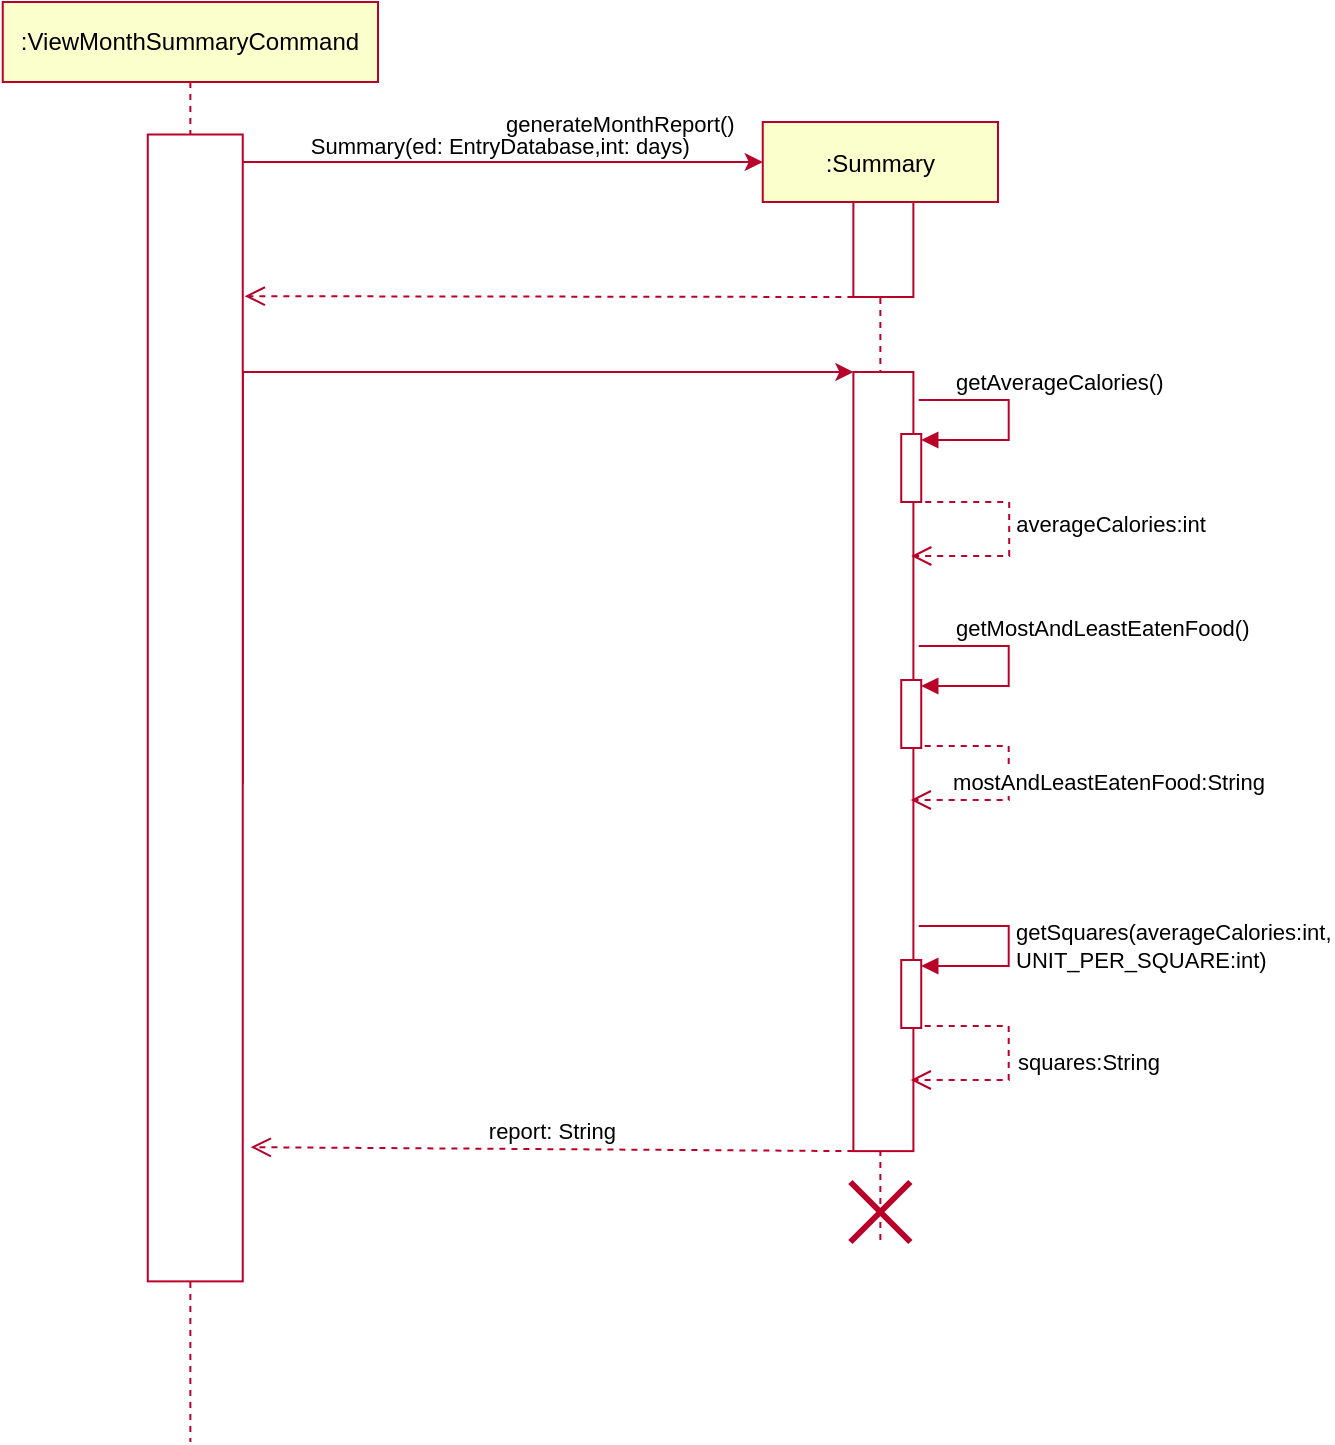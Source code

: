 <mxfile version="15.4.0" type="device"><diagram id="kgpKYQtTHZ0yAKxKKP6v" name="Page-1"><mxGraphModel dx="946" dy="627" grid="1" gridSize="10" guides="1" tooltips="1" connect="1" arrows="1" fold="1" page="1" pageScale="1" pageWidth="850" pageHeight="1100" math="0" shadow="0"><root><mxCell id="0"/><mxCell id="1" parent="0"/><mxCell id="3nuBFxr9cyL0pnOWT2aG-1" value=":Summary" style="shape=umlLifeline;perimeter=lifelinePerimeter;container=1;collapsible=0;recursiveResize=0;rounded=0;shadow=0;strokeWidth=1;fillColor=#fbffcc;strokeColor=#b90029;" parent="1" vertex="1"><mxGeometry x="542.37" y="180" width="117.63" height="560" as="geometry"/></mxCell><mxCell id="ie_i7VloZM_X4s7Jd8dI-3" value="" style="rounded=0;whiteSpace=wrap;html=1;rotation=90;strokeColor=#b90029;" parent="3nuBFxr9cyL0pnOWT2aG-1" vertex="1"><mxGeometry x="36.57" y="48.75" width="47.5" height="30" as="geometry"/></mxCell><mxCell id="ie_i7VloZM_X4s7Jd8dI-10" value="" style="rounded=0;whiteSpace=wrap;html=1;rotation=90;strokeColor=#b90029;" parent="3nuBFxr9cyL0pnOWT2aG-1" vertex="1"><mxGeometry x="-134.45" y="304.78" width="389.56" height="30" as="geometry"/></mxCell><mxCell id="ie_i7VloZM_X4s7Jd8dI-23" value="" style="html=1;points=[];perimeter=orthogonalPerimeter;strokeColor=#b90029;" parent="3nuBFxr9cyL0pnOWT2aG-1" vertex="1"><mxGeometry x="69.25" y="156" width="10" height="34" as="geometry"/></mxCell><mxCell id="ie_i7VloZM_X4s7Jd8dI-24" value="getAverageCalories()" style="edgeStyle=orthogonalEdgeStyle;html=1;align=left;spacingLeft=2;endArrow=block;rounded=0;entryX=1;entryY=0;strokeColor=#b90029;" parent="3nuBFxr9cyL0pnOWT2aG-1" edge="1"><mxGeometry x="-0.733" y="9" relative="1" as="geometry"><mxPoint x="78" y="139" as="sourcePoint"/><Array as="points"><mxPoint x="123" y="139"/><mxPoint x="123" y="159"/></Array><mxPoint x="79.25" y="159" as="targetPoint"/><mxPoint as="offset"/></mxGeometry></mxCell><mxCell id="gffd5kAj-nQzL8p0sPNN-6" value="" style="html=1;points=[];perimeter=orthogonalPerimeter;strokeColor=#b90029;" parent="3nuBFxr9cyL0pnOWT2aG-1" vertex="1"><mxGeometry x="69.25" y="279" width="10" height="34" as="geometry"/></mxCell><mxCell id="gffd5kAj-nQzL8p0sPNN-7" value="getMostAndLeastEatenFood()" style="edgeStyle=orthogonalEdgeStyle;html=1;align=left;spacingLeft=2;endArrow=block;rounded=0;entryX=1;entryY=0;strokeColor=#b90029;" parent="3nuBFxr9cyL0pnOWT2aG-1" edge="1"><mxGeometry x="-0.733" y="9" relative="1" as="geometry"><mxPoint x="78" y="262" as="sourcePoint"/><Array as="points"><mxPoint x="123" y="262"/><mxPoint x="123" y="282"/></Array><mxPoint x="79.25" y="282" as="targetPoint"/><mxPoint as="offset"/></mxGeometry></mxCell><mxCell id="gffd5kAj-nQzL8p0sPNN-8" value="mostAndLeastEatenFood:String" style="html=1;verticalAlign=bottom;endArrow=open;dashed=1;endSize=8;rounded=0;edgeStyle=orthogonalEdgeStyle;exitX=1.175;exitY=0.794;exitDx=0;exitDy=0;exitPerimeter=0;strokeColor=#b90029;" parent="3nuBFxr9cyL0pnOWT2aG-1" edge="1"><mxGeometry x="0.17" y="-50" relative="1" as="geometry"><mxPoint x="74" y="339" as="targetPoint"/><mxPoint x="81" y="311.996" as="sourcePoint"/><Array as="points"><mxPoint x="123" y="312"/><mxPoint x="123" y="339"/></Array><mxPoint x="50" y="50" as="offset"/></mxGeometry></mxCell><mxCell id="gffd5kAj-nQzL8p0sPNN-9" value="" style="html=1;points=[];perimeter=orthogonalPerimeter;strokeColor=#b90029;" parent="3nuBFxr9cyL0pnOWT2aG-1" vertex="1"><mxGeometry x="69.25" y="419" width="10" height="34" as="geometry"/></mxCell><mxCell id="gffd5kAj-nQzL8p0sPNN-10" value="getSquares(averageCalories:int, &lt;br&gt;UNIT_PER_SQUARE:int)" style="edgeStyle=orthogonalEdgeStyle;html=1;align=left;spacingLeft=2;endArrow=block;rounded=0;entryX=1;entryY=0;strokeColor=#b90029;" parent="3nuBFxr9cyL0pnOWT2aG-1" edge="1"><mxGeometry x="0.011" relative="1" as="geometry"><mxPoint x="78" y="402" as="sourcePoint"/><Array as="points"><mxPoint x="123" y="402"/><mxPoint x="123" y="422"/></Array><mxPoint x="79.25" y="422" as="targetPoint"/><mxPoint as="offset"/></mxGeometry></mxCell><mxCell id="gffd5kAj-nQzL8p0sPNN-11" value="squares:String" style="html=1;verticalAlign=bottom;endArrow=open;dashed=1;endSize=8;rounded=0;edgeStyle=orthogonalEdgeStyle;exitX=1.175;exitY=0.794;exitDx=0;exitDy=0;exitPerimeter=0;strokeColor=#b90029;" parent="3nuBFxr9cyL0pnOWT2aG-1" edge="1"><mxGeometry x="0.17" y="-40" relative="1" as="geometry"><mxPoint x="74" y="479" as="targetPoint"/><mxPoint x="81" y="451.996" as="sourcePoint"/><Array as="points"><mxPoint x="123" y="452"/><mxPoint x="123" y="479"/></Array><mxPoint x="40" y="40" as="offset"/></mxGeometry></mxCell><mxCell id="ie_i7VloZM_X4s7Jd8dI-39" value="averageCalories:int" style="html=1;verticalAlign=bottom;endArrow=open;dashed=1;endSize=8;rounded=0;edgeStyle=orthogonalEdgeStyle;exitX=1.175;exitY=0.794;exitDx=0;exitDy=0;exitPerimeter=0;strokeColor=#b90029;" parent="3nuBFxr9cyL0pnOWT2aG-1" edge="1"><mxGeometry x="0.051" y="50" relative="1" as="geometry"><mxPoint x="74.25" y="217" as="targetPoint"/><mxPoint x="81.25" y="189.996" as="sourcePoint"/><Array as="points"><mxPoint x="123.25" y="190"/><mxPoint x="123.25" y="217"/></Array><mxPoint as="offset"/></mxGeometry></mxCell><mxCell id="gffd5kAj-nQzL8p0sPNN-12" value="" style="shape=umlDestroy;whiteSpace=wrap;html=1;strokeWidth=3;strokeColor=#b90029;" parent="3nuBFxr9cyL0pnOWT2aG-1" vertex="1"><mxGeometry x="43.81" y="530" width="30" height="30" as="geometry"/></mxCell><mxCell id="ie_i7VloZM_X4s7Jd8dI-4" value="" style="endArrow=classic;html=1;rounded=0;edgeStyle=orthogonalEdgeStyle;strokeColor=#b90029;" parent="1" source="gffd5kAj-nQzL8p0sPNN-2" edge="1"><mxGeometry relative="1" as="geometry"><mxPoint x="392.37" y="200" as="sourcePoint"/><mxPoint x="542.37" y="200" as="targetPoint"/><Array as="points"><mxPoint x="258.37" y="200"/></Array></mxGeometry></mxCell><mxCell id="ie_i7VloZM_X4s7Jd8dI-6" value="&amp;nbsp; &amp;nbsp; &amp;nbsp; &amp;nbsp;Summary(ed: EntryDatabase,int: days)" style="edgeLabel;resizable=0;html=1;align=left;verticalAlign=bottom;" parent="ie_i7VloZM_X4s7Jd8dI-4" connectable="0" vertex="1"><mxGeometry x="-1" relative="1" as="geometry"><mxPoint x="34" y="14" as="offset"/></mxGeometry></mxCell><mxCell id="ie_i7VloZM_X4s7Jd8dI-9" value="" style="verticalAlign=bottom;endArrow=open;dashed=1;endSize=8;shadow=0;strokeWidth=1;entryX=0.39;entryY=-0.021;entryDx=0;entryDy=0;entryPerimeter=0;exitX=1;exitY=1;exitDx=0;exitDy=0;strokeColor=#b90029;" parent="1" source="ie_i7VloZM_X4s7Jd8dI-3" edge="1"><mxGeometry relative="1" as="geometry"><mxPoint x="283.367" y="267.1" as="targetPoint"/><mxPoint x="583" y="267" as="sourcePoint"/></mxGeometry></mxCell><mxCell id="ie_i7VloZM_X4s7Jd8dI-11" value="" style="endArrow=classic;html=1;rounded=0;edgeStyle=orthogonalEdgeStyle;entryX=0;entryY=1;entryDx=0;entryDy=0;exitX=0.566;exitY=0;exitDx=0;exitDy=0;exitPerimeter=0;strokeColor=#b90029;" parent="1" source="gffd5kAj-nQzL8p0sPNN-2" target="ie_i7VloZM_X4s7Jd8dI-10" edge="1"><mxGeometry relative="1" as="geometry"><mxPoint x="392.37" y="305" as="sourcePoint"/><mxPoint x="762.87" y="310" as="targetPoint"/><Array as="points"><mxPoint x="282.37" y="305"/></Array></mxGeometry></mxCell><mxCell id="ie_i7VloZM_X4s7Jd8dI-12" value="generateMonthReport()" style="edgeLabel;resizable=0;html=1;align=left;verticalAlign=bottom;" parent="ie_i7VloZM_X4s7Jd8dI-11" connectable="0" vertex="1"><mxGeometry x="-1" relative="1" as="geometry"><mxPoint x="130" y="-321" as="offset"/></mxGeometry></mxCell><mxCell id="gffd5kAj-nQzL8p0sPNN-1" value=":ViewMonthSummaryCommand" style="shape=umlLifeline;perimeter=lifelinePerimeter;whiteSpace=wrap;html=1;container=1;collapsible=0;recursiveResize=0;outlineConnect=0;fillColor=#fbffcc;strokeColor=#b90029;" parent="1" vertex="1"><mxGeometry x="162.37" y="120" width="187.63" height="720" as="geometry"/></mxCell><mxCell id="gffd5kAj-nQzL8p0sPNN-2" value="" style="rounded=0;whiteSpace=wrap;html=1;rotation=90;strokeColor=#b90029;" parent="gffd5kAj-nQzL8p0sPNN-1" vertex="1"><mxGeometry x="-190.46" y="329.22" width="573.43" height="47.5" as="geometry"/></mxCell><mxCell id="ie_i7VloZM_X4s7Jd8dI-13" value="report: String" style="verticalAlign=bottom;endArrow=open;dashed=1;endSize=8;shadow=0;strokeWidth=1;entryX=0.883;entryY=-0.084;entryDx=0;entryDy=0;entryPerimeter=0;exitX=1;exitY=1;exitDx=0;exitDy=0;strokeColor=#b90029;" parent="1" source="ie_i7VloZM_X4s7Jd8dI-10" target="gffd5kAj-nQzL8p0sPNN-2" edge="1"><mxGeometry relative="1" as="geometry"><mxPoint x="272.87" y="864.0" as="targetPoint"/><mxPoint x="563" y="867" as="sourcePoint"/></mxGeometry></mxCell></root></mxGraphModel></diagram></mxfile>